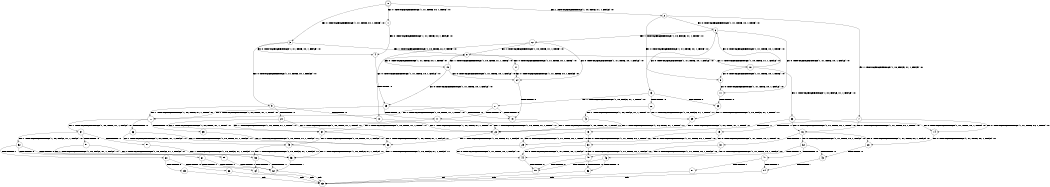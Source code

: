 digraph BCG {
size = "7, 10.5";
center = TRUE;
node [shape = circle];
0 [peripheries = 2];
0 -> 1 [label = "EX !0 !ATOMIC_EXCH_BRANCH (1, +1, TRUE, +0, 1, TRUE) !:0:"];
0 -> 2 [label = "EX !1 !ATOMIC_EXCH_BRANCH (1, +0, TRUE, +1, 1, FALSE) !:0:"];
0 -> 3 [label = "EX !0 !ATOMIC_EXCH_BRANCH (1, +1, TRUE, +0, 1, TRUE) !:0:"];
1 -> 4 [label = "EX !0 !ATOMIC_EXCH_BRANCH (1, +1, TRUE, +0, 1, FALSE) !:0:"];
2 -> 5 [label = "EX !0 !ATOMIC_EXCH_BRANCH (1, +1, TRUE, +0, 1, TRUE) !:0:"];
2 -> 6 [label = "EX !0 !ATOMIC_EXCH_BRANCH (1, +1, TRUE, +0, 1, TRUE) !:0:"];
2 -> 7 [label = "EX !1 !ATOMIC_EXCH_BRANCH (1, +0, FALSE, +1, 1, FALSE) !:0:"];
3 -> 4 [label = "EX !0 !ATOMIC_EXCH_BRANCH (1, +1, TRUE, +0, 1, FALSE) !:0:"];
3 -> 8 [label = "EX !1 !ATOMIC_EXCH_BRANCH (1, +0, TRUE, +1, 1, TRUE) !:0:"];
3 -> 9 [label = "EX !0 !ATOMIC_EXCH_BRANCH (1, +1, TRUE, +0, 1, FALSE) !:0:"];
4 -> 10 [label = "TERMINATE !0"];
5 -> 11 [label = "EX !0 !ATOMIC_EXCH_BRANCH (1, +1, TRUE, +0, 1, FALSE) !:0:"];
6 -> 11 [label = "EX !0 !ATOMIC_EXCH_BRANCH (1, +1, TRUE, +0, 1, FALSE) !:0:"];
6 -> 12 [label = "EX !1 !ATOMIC_EXCH_BRANCH (1, +0, FALSE, +1, 1, TRUE) !:0:"];
6 -> 13 [label = "EX !0 !ATOMIC_EXCH_BRANCH (1, +1, TRUE, +0, 1, FALSE) !:0:"];
7 -> 14 [label = "EX !0 !ATOMIC_EXCH_BRANCH (1, +1, TRUE, +0, 1, TRUE) !:0:"];
7 -> 15 [label = "TERMINATE !1"];
7 -> 16 [label = "EX !0 !ATOMIC_EXCH_BRANCH (1, +1, TRUE, +0, 1, TRUE) !:0:"];
8 -> 17 [label = "EX !0 !ATOMIC_EXCH_BRANCH (1, +1, TRUE, +0, 1, TRUE) !:0:"];
8 -> 18 [label = "EX !1 !ATOMIC_EXCH_BRANCH (1, +0, TRUE, +1, 1, FALSE) !:0:"];
8 -> 19 [label = "EX !0 !ATOMIC_EXCH_BRANCH (1, +1, TRUE, +0, 1, TRUE) !:0:"];
9 -> 10 [label = "TERMINATE !0"];
9 -> 20 [label = "TERMINATE !0"];
9 -> 21 [label = "EX !1 !ATOMIC_EXCH_BRANCH (1, +0, TRUE, +1, 1, TRUE) !:0:"];
10 -> 22 [label = "EX !1 !ATOMIC_EXCH_BRANCH (1, +0, TRUE, +1, 1, TRUE) !:1:"];
11 -> 23 [label = "TERMINATE !0"];
12 -> 24 [label = "EX !0 !ATOMIC_EXCH_BRANCH (1, +1, TRUE, +0, 1, FALSE) !:0:"];
12 -> 8 [label = "EX !1 !ATOMIC_EXCH_BRANCH (1, +0, TRUE, +1, 1, TRUE) !:0:"];
12 -> 25 [label = "EX !0 !ATOMIC_EXCH_BRANCH (1, +1, TRUE, +0, 1, FALSE) !:0:"];
13 -> 23 [label = "TERMINATE !0"];
13 -> 26 [label = "TERMINATE !0"];
13 -> 27 [label = "EX !1 !ATOMIC_EXCH_BRANCH (1, +0, FALSE, +1, 1, TRUE) !:0:"];
14 -> 28 [label = "EX !0 !ATOMIC_EXCH_BRANCH (1, +1, TRUE, +0, 1, FALSE) !:0:"];
15 -> 29 [label = "EX !0 !ATOMIC_EXCH_BRANCH (1, +1, TRUE, +0, 1, TRUE) !:0:"];
15 -> 30 [label = "EX !0 !ATOMIC_EXCH_BRANCH (1, +1, TRUE, +0, 1, TRUE) !:0:"];
16 -> 28 [label = "EX !0 !ATOMIC_EXCH_BRANCH (1, +1, TRUE, +0, 1, FALSE) !:0:"];
16 -> 31 [label = "TERMINATE !1"];
16 -> 32 [label = "EX !0 !ATOMIC_EXCH_BRANCH (1, +1, TRUE, +0, 1, FALSE) !:0:"];
17 -> 24 [label = "EX !0 !ATOMIC_EXCH_BRANCH (1, +1, TRUE, +0, 1, FALSE) !:0:"];
18 -> 5 [label = "EX !0 !ATOMIC_EXCH_BRANCH (1, +1, TRUE, +0, 1, TRUE) !:0:"];
18 -> 33 [label = "EX !1 !ATOMIC_EXCH_BRANCH (1, +0, FALSE, +1, 1, FALSE) !:0:"];
18 -> 6 [label = "EX !0 !ATOMIC_EXCH_BRANCH (1, +1, TRUE, +0, 1, TRUE) !:0:"];
19 -> 24 [label = "EX !0 !ATOMIC_EXCH_BRANCH (1, +1, TRUE, +0, 1, FALSE) !:0:"];
19 -> 8 [label = "EX !1 !ATOMIC_EXCH_BRANCH (1, +0, TRUE, +1, 1, TRUE) !:0:"];
19 -> 25 [label = "EX !0 !ATOMIC_EXCH_BRANCH (1, +1, TRUE, +0, 1, FALSE) !:0:"];
20 -> 22 [label = "EX !1 !ATOMIC_EXCH_BRANCH (1, +0, TRUE, +1, 1, TRUE) !:1:"];
20 -> 34 [label = "EX !1 !ATOMIC_EXCH_BRANCH (1, +0, TRUE, +1, 1, TRUE) !:1:"];
21 -> 35 [label = "TERMINATE !0"];
21 -> 36 [label = "TERMINATE !0"];
21 -> 37 [label = "EX !1 !ATOMIC_EXCH_BRANCH (1, +0, TRUE, +1, 1, FALSE) !:0:"];
22 -> 38 [label = "EX !1 !ATOMIC_EXCH_BRANCH (1, +0, TRUE, +1, 1, FALSE) !:1:"];
23 -> 39 [label = "EX !1 !ATOMIC_EXCH_BRANCH (1, +0, FALSE, +1, 1, TRUE) !:1:"];
24 -> 40 [label = "TERMINATE !0"];
25 -> 40 [label = "TERMINATE !0"];
25 -> 41 [label = "TERMINATE !0"];
25 -> 21 [label = "EX !1 !ATOMIC_EXCH_BRANCH (1, +0, TRUE, +1, 1, TRUE) !:0:"];
26 -> 39 [label = "EX !1 !ATOMIC_EXCH_BRANCH (1, +0, FALSE, +1, 1, TRUE) !:1:"];
26 -> 42 [label = "EX !1 !ATOMIC_EXCH_BRANCH (1, +0, FALSE, +1, 1, TRUE) !:1:"];
27 -> 40 [label = "TERMINATE !0"];
27 -> 41 [label = "TERMINATE !0"];
27 -> 21 [label = "EX !1 !ATOMIC_EXCH_BRANCH (1, +0, TRUE, +1, 1, TRUE) !:0:"];
28 -> 43 [label = "TERMINATE !0"];
29 -> 44 [label = "EX !0 !ATOMIC_EXCH_BRANCH (1, +1, TRUE, +0, 1, FALSE) !:0:"];
30 -> 44 [label = "EX !0 !ATOMIC_EXCH_BRANCH (1, +1, TRUE, +0, 1, FALSE) !:0:"];
30 -> 45 [label = "EX !0 !ATOMIC_EXCH_BRANCH (1, +1, TRUE, +0, 1, FALSE) !:0:"];
31 -> 44 [label = "EX !0 !ATOMIC_EXCH_BRANCH (1, +1, TRUE, +0, 1, FALSE) !:0:"];
31 -> 45 [label = "EX !0 !ATOMIC_EXCH_BRANCH (1, +1, TRUE, +0, 1, FALSE) !:0:"];
32 -> 43 [label = "TERMINATE !0"];
32 -> 46 [label = "TERMINATE !1"];
32 -> 47 [label = "TERMINATE !0"];
33 -> 14 [label = "EX !0 !ATOMIC_EXCH_BRANCH (1, +1, TRUE, +0, 1, TRUE) !:0:"];
33 -> 48 [label = "TERMINATE !1"];
33 -> 16 [label = "EX !0 !ATOMIC_EXCH_BRANCH (1, +1, TRUE, +0, 1, TRUE) !:0:"];
34 -> 38 [label = "EX !1 !ATOMIC_EXCH_BRANCH (1, +0, TRUE, +1, 1, FALSE) !:1:"];
34 -> 49 [label = "EX !1 !ATOMIC_EXCH_BRANCH (1, +0, TRUE, +1, 1, FALSE) !:1:"];
35 -> 38 [label = "EX !1 !ATOMIC_EXCH_BRANCH (1, +0, TRUE, +1, 1, FALSE) !:1:"];
36 -> 38 [label = "EX !1 !ATOMIC_EXCH_BRANCH (1, +0, TRUE, +1, 1, FALSE) !:1:"];
36 -> 49 [label = "EX !1 !ATOMIC_EXCH_BRANCH (1, +0, TRUE, +1, 1, FALSE) !:1:"];
37 -> 50 [label = "TERMINATE !0"];
37 -> 51 [label = "TERMINATE !0"];
37 -> 52 [label = "EX !1 !ATOMIC_EXCH_BRANCH (1, +0, FALSE, +1, 1, FALSE) !:0:"];
38 -> 53 [label = "EX !1 !ATOMIC_EXCH_BRANCH (1, +0, FALSE, +1, 1, FALSE) !:1:"];
39 -> 22 [label = "EX !1 !ATOMIC_EXCH_BRANCH (1, +0, TRUE, +1, 1, TRUE) !:1:"];
40 -> 22 [label = "EX !1 !ATOMIC_EXCH_BRANCH (1, +0, TRUE, +1, 1, TRUE) !:1:"];
41 -> 22 [label = "EX !1 !ATOMIC_EXCH_BRANCH (1, +0, TRUE, +1, 1, TRUE) !:1:"];
41 -> 34 [label = "EX !1 !ATOMIC_EXCH_BRANCH (1, +0, TRUE, +1, 1, TRUE) !:1:"];
42 -> 22 [label = "EX !1 !ATOMIC_EXCH_BRANCH (1, +0, TRUE, +1, 1, TRUE) !:1:"];
42 -> 34 [label = "EX !1 !ATOMIC_EXCH_BRANCH (1, +0, TRUE, +1, 1, TRUE) !:1:"];
43 -> 54 [label = "TERMINATE !1"];
44 -> 55 [label = "TERMINATE !0"];
45 -> 55 [label = "TERMINATE !0"];
45 -> 56 [label = "TERMINATE !0"];
46 -> 55 [label = "TERMINATE !0"];
46 -> 56 [label = "TERMINATE !0"];
47 -> 54 [label = "TERMINATE !1"];
47 -> 57 [label = "TERMINATE !1"];
48 -> 29 [label = "EX !0 !ATOMIC_EXCH_BRANCH (1, +1, TRUE, +0, 1, TRUE) !:0:"];
48 -> 30 [label = "EX !0 !ATOMIC_EXCH_BRANCH (1, +1, TRUE, +0, 1, TRUE) !:0:"];
49 -> 53 [label = "EX !1 !ATOMIC_EXCH_BRANCH (1, +0, FALSE, +1, 1, FALSE) !:1:"];
49 -> 58 [label = "EX !1 !ATOMIC_EXCH_BRANCH (1, +0, FALSE, +1, 1, FALSE) !:1:"];
50 -> 53 [label = "EX !1 !ATOMIC_EXCH_BRANCH (1, +0, FALSE, +1, 1, FALSE) !:1:"];
51 -> 53 [label = "EX !1 !ATOMIC_EXCH_BRANCH (1, +0, FALSE, +1, 1, FALSE) !:1:"];
51 -> 58 [label = "EX !1 !ATOMIC_EXCH_BRANCH (1, +0, FALSE, +1, 1, FALSE) !:1:"];
52 -> 59 [label = "TERMINATE !0"];
52 -> 60 [label = "TERMINATE !1"];
52 -> 61 [label = "TERMINATE !0"];
53 -> 62 [label = "TERMINATE !1"];
54 -> 63 [label = "exit"];
55 -> 63 [label = "exit"];
56 -> 63 [label = "exit"];
57 -> 63 [label = "exit"];
58 -> 62 [label = "TERMINATE !1"];
58 -> 64 [label = "TERMINATE !1"];
59 -> 62 [label = "TERMINATE !1"];
60 -> 65 [label = "TERMINATE !0"];
60 -> 66 [label = "TERMINATE !0"];
61 -> 62 [label = "TERMINATE !1"];
61 -> 64 [label = "TERMINATE !1"];
62 -> 63 [label = "exit"];
64 -> 63 [label = "exit"];
65 -> 63 [label = "exit"];
66 -> 63 [label = "exit"];
}
